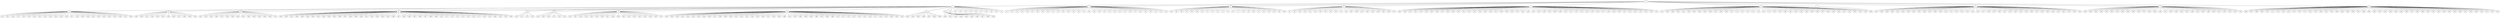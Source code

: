 
graph graphname {
    0 -- 1
0 -- 2
0 -- 3
0 -- 4
0 -- 5
0 -- 6
0 -- 7
0 -- 8
0 -- 9
0 -- 10
1 -- 11
1 -- 12
1 -- 13
1 -- 14
1 -- 15
1 -- 16
1 -- 17
1 -- 18
1 -- 19
1 -- 20
1 -- 21
1 -- 22
1 -- 23
1 -- 24
1 -- 25
1 -- 26
1 -- 27
1 -- 28
1 -- 29
1 -- 30
1 -- 31
2 -- 32
2 -- 33
2 -- 34
2 -- 35
2 -- 36
2 -- 37
2 -- 38
2 -- 39
2 -- 40
2 -- 41
2 -- 42
2 -- 43
2 -- 44
2 -- 45
2 -- 46
2 -- 47
2 -- 48
2 -- 49
2 -- 50
2 -- 51
2 -- 52
2 -- 53
2 -- 54
2 -- 55
2 -- 56
2 -- 57
2 -- 58
2 -- 59
2 -- 60
2 -- 61
2 -- 62
2 -- 63
3 -- 64
3 -- 65
3 -- 66
3 -- 67
3 -- 68
3 -- 69
3 -- 70
3 -- 71
3 -- 72
3 -- 73
3 -- 74
3 -- 75
3 -- 76
3 -- 77
3 -- 78
3 -- 79
3 -- 80
3 -- 81
3 -- 82
3 -- 83
3 -- 84
3 -- 85
3 -- 86
4 -- 87
4 -- 88
4 -- 89
4 -- 90
4 -- 91
4 -- 92
4 -- 93
4 -- 94
4 -- 95
4 -- 96
4 -- 97
4 -- 98
4 -- 99
4 -- 100
4 -- 101
4 -- 102
4 -- 103
4 -- 104
4 -- 105
4 -- 106
4 -- 107
5 -- 128
5 -- 130
5 -- 131
5 -- 132
5 -- 133
5 -- 134
5 -- 129
5 -- 136
5 -- 137
5 -- 138
5 -- 139
5 -- 140
5 -- 141
5 -- 142
5 -- 143
5 -- 144
5 -- 145
5 -- 146
5 -- 147
5 -- 148
5 -- 149
5 -- 150
5 -- 151
5 -- 152
5 -- 153
5 -- 154
5 -- 155
5 -- 156
5 -- 135
5 -- 108
5 -- 109
5 -- 110
5 -- 111
5 -- 112
5 -- 113
5 -- 114
5 -- 115
5 -- 116
5 -- 117
5 -- 118
5 -- 119
5 -- 120
5 -- 121
5 -- 122
5 -- 123
5 -- 124
5 -- 125
5 -- 126
5 -- 127
6 -- 157
6 -- 158
6 -- 159
6 -- 160
6 -- 161
6 -- 162
6 -- 163
6 -- 164
6 -- 165
6 -- 166
6 -- 167
6 -- 168
6 -- 169
6 -- 170
6 -- 171
6 -- 172
6 -- 173
6 -- 174
6 -- 175
6 -- 176
6 -- 177
6 -- 178
6 -- 179
6 -- 180
6 -- 181
6 -- 182
6 -- 183
6 -- 184
6 -- 185
6 -- 186
6 -- 187
6 -- 188
6 -- 189
6 -- 190
6 -- 191
6 -- 192
6 -- 193
6 -- 194
6 -- 195
7 -- 196
8 -- 197
8 -- 198
8 -- 199
8 -- 200
8 -- 201
8 -- 202
8 -- 203
8 -- 204
8 -- 205
8 -- 206
8 -- 207
8 -- 208
8 -- 209
8 -- 210
8 -- 211
8 -- 212
8 -- 213
8 -- 214
8 -- 215
8 -- 216
8 -- 217
8 -- 218
8 -- 219
8 -- 220
8 -- 221
8 -- 222
8 -- 223
8 -- 224
8 -- 225
8 -- 226
8 -- 227
8 -- 228
8 -- 229
8 -- 230
8 -- 231
8 -- 232
8 -- 233
8 -- 234
8 -- 235
9 -- 256
9 -- 258
9 -- 259
9 -- 260
9 -- 261
9 -- 262
9 -- 257
9 -- 264
9 -- 265
9 -- 263
9 -- 236
9 -- 237
9 -- 238
9 -- 239
9 -- 240
9 -- 241
9 -- 242
9 -- 243
9 -- 244
9 -- 245
9 -- 246
9 -- 247
9 -- 248
9 -- 249
9 -- 250
9 -- 251
9 -- 252
9 -- 253
9 -- 254
9 -- 255
10 -- 266
10 -- 267
10 -- 268
10 -- 269
10 -- 270
10 -- 271
10 -- 272
10 -- 273
10 -- 274
10 -- 275
10 -- 276
10 -- 277
10 -- 278
10 -- 279
10 -- 280
10 -- 281
10 -- 282
10 -- 283
10 -- 284
10 -- 285
10 -- 286
10 -- 287
10 -- 288
10 -- 289
10 -- 290
10 -- 291
10 -- 292
10 -- 293
10 -- 294
10 -- 295
10 -- 296
10 -- 297
10 -- 298
10 -- 299
10 -- 300
10 -- 301
10 -- 302
10 -- 303
10 -- 304
10 -- 305
10 -- 306
10 -- 307
10 -- 308
10 -- 309
10 -- 310
10 -- 311
10 -- 312
10 -- 313
11 -- 314
11 -- 315
11 -- 316
11 -- 317
11 -- 318
11 -- 319
11 -- 320
11 -- 321
11 -- 322
11 -- 323
11 -- 324
11 -- 325
11 -- 326
11 -- 327
11 -- 328
11 -- 329
11 -- 330
11 -- 331
11 -- 332
11 -- 333
11 -- 334
11 -- 335
11 -- 336
11 -- 337
11 -- 338
12 -- 339
12 -- 340
12 -- 341
12 -- 342
12 -- 343
12 -- 344
12 -- 345
12 -- 346
12 -- 347
12 -- 348
12 -- 349
12 -- 350
13 -- 352
13 -- 354
13 -- 355
13 -- 356
13 -- 357
13 -- 358
13 -- 353
13 -- 360
13 -- 361
13 -- 362
13 -- 359
13 -- 364
13 -- 365
13 -- 363
13 -- 351
14 -- 384
14 -- 386
14 -- 387
14 -- 388
14 -- 389
14 -- 390
14 -- 385
14 -- 392
14 -- 393
14 -- 394
14 -- 395
14 -- 396
14 -- 397
14 -- 398
14 -- 399
14 -- 400
14 -- 401
14 -- 402
14 -- 403
14 -- 404
14 -- 405
14 -- 406
14 -- 407
14 -- 408
14 -- 409
14 -- 391
14 -- 366
14 -- 367
14 -- 368
14 -- 369
14 -- 370
14 -- 371
14 -- 372
14 -- 373
14 -- 374
14 -- 375
14 -- 376
14 -- 377
14 -- 378
14 -- 379
14 -- 380
14 -- 381
14 -- 382
14 -- 383
15 -- 410
15 -- 411
15 -- 412
15 -- 413
16 -- 416
16 -- 418
16 -- 419
16 -- 417
16 -- 414
16 -- 415
17 -- 420
17 -- 421
17 -- 422
17 -- 423
17 -- 424
17 -- 425
17 -- 426
17 -- 427
17 -- 428
17 -- 429
17 -- 430
17 -- 431
17 -- 432
17 -- 433
17 -- 434
17 -- 435
17 -- 436
17 -- 437
18 -- 438
18 -- 439
18 -- 440
18 -- 441
18 -- 442
18 -- 443
18 -- 444
18 -- 445
18 -- 446
18 -- 447
18 -- 448
18 -- 449
18 -- 450
18 -- 451
18 -- 452
18 -- 453
18 -- 454
18 -- 455
18 -- 456
18 -- 457
18 -- 458
18 -- 459
18 -- 460
18 -- 461
18 -- 462
18 -- 463
18 -- 464
18 -- 465
18 -- 466
18 -- 467
18 -- 468
18 -- 469
18 -- 470
18 -- 471
18 -- 472
18 -- 473
18 -- 474
18 -- 475
18 -- 476
18 -- 477
18 -- 478
18 -- 479
18 -- 480
18 -- 481
18 -- 482
19 -- 483
19 -- 484
19 -- 485
19 -- 486
19 -- 487
19 -- 488
19 -- 489
20 -- 490
20 -- 491
20 -- 492
20 -- 493
20 -- 494
20 -- 495
20 -- 496
20 -- 497
20 -- 498
20 -- 499

}
